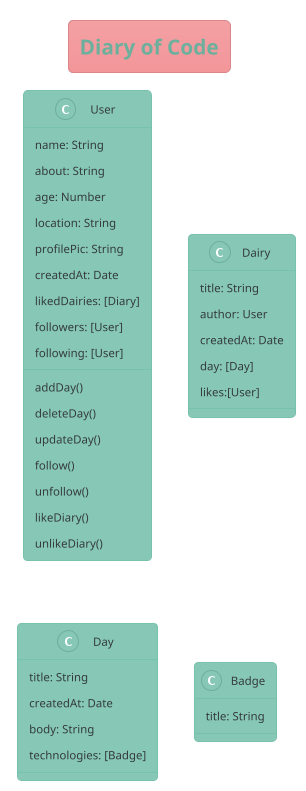 @startuml ClassDiagram
Title: Diary of Code
!theme minty

class User {
  name: String
  about: String
  age: Number
  location: String
  profilePic: String
  createdAt: Date
  likedDairies: [Diary]
  followers: [User]
  following: [User]

  addDay()
  deleteDay()
  updateDay()
  follow()
  unfollow()
  likeDiary()
  unlikeDiary()
}

class Dairy {
  title: String
  author: User
  createdAt: Date
  day: [Day]
  likes:[User]
}

class Day {
  title: String
  createdAt: Date
  body: String
  technologies: [Badge]
}

class Badge {
  title: String
}
@enduml